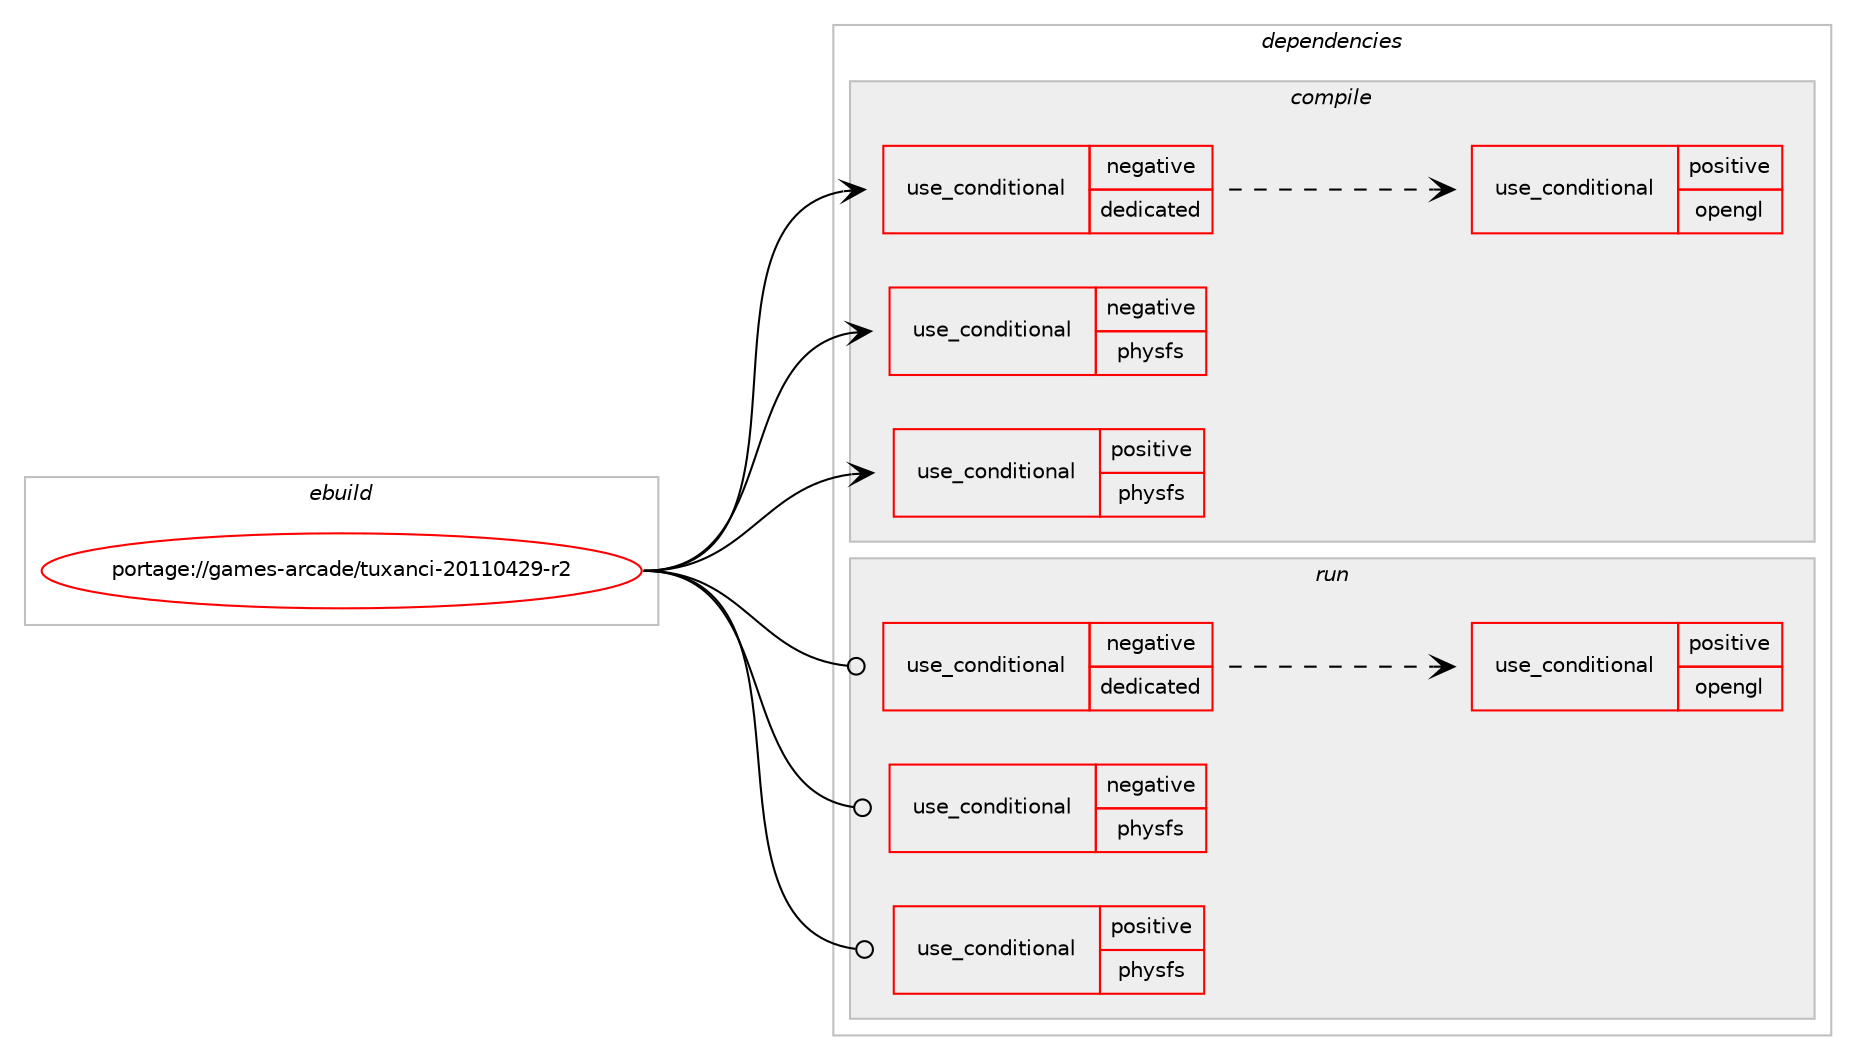 digraph prolog {

# *************
# Graph options
# *************

newrank=true;
concentrate=true;
compound=true;
graph [rankdir=LR,fontname=Helvetica,fontsize=10,ranksep=1.5];#, ranksep=2.5, nodesep=0.2];
edge  [arrowhead=vee];
node  [fontname=Helvetica,fontsize=10];

# **********
# The ebuild
# **********

subgraph cluster_leftcol {
color=gray;
rank=same;
label=<<i>ebuild</i>>;
id [label="portage://games-arcade/tuxanci-20110429-r2", color=red, width=4, href="../games-arcade/tuxanci-20110429-r2.svg"];
}

# ****************
# The dependencies
# ****************

subgraph cluster_midcol {
color=gray;
label=<<i>dependencies</i>>;
subgraph cluster_compile {
fillcolor="#eeeeee";
style=filled;
label=<<i>compile</i>>;
subgraph cond61491 {
dependency114344 [label=<<TABLE BORDER="0" CELLBORDER="1" CELLSPACING="0" CELLPADDING="4"><TR><TD ROWSPAN="3" CELLPADDING="10">use_conditional</TD></TR><TR><TD>negative</TD></TR><TR><TD>dedicated</TD></TR></TABLE>>, shape=none, color=red];
# *** BEGIN UNKNOWN DEPENDENCY TYPE (TODO) ***
# dependency114344 -> package_dependency(portage://games-arcade/tuxanci-20110429-r2,install,no,media-libs,fontconfig,none,[,,],[],[])
# *** END UNKNOWN DEPENDENCY TYPE (TODO) ***

# *** BEGIN UNKNOWN DEPENDENCY TYPE (TODO) ***
# dependency114344 -> package_dependency(portage://games-arcade/tuxanci-20110429-r2,install,no,media-libs,libsdl,none,[,,],[],[use(optenable(opengl),none),use(enable(sound),none),use(enable(video),none)])
# *** END UNKNOWN DEPENDENCY TYPE (TODO) ***

# *** BEGIN UNKNOWN DEPENDENCY TYPE (TODO) ***
# dependency114344 -> package_dependency(portage://games-arcade/tuxanci-20110429-r2,install,no,media-libs,sdl-image,none,[,,],[],[use(enable(png),none)])
# *** END UNKNOWN DEPENDENCY TYPE (TODO) ***

# *** BEGIN UNKNOWN DEPENDENCY TYPE (TODO) ***
# dependency114344 -> package_dependency(portage://games-arcade/tuxanci-20110429-r2,install,no,media-libs,sdl-mixer,none,[,,],[],[use(enable(vorbis),none)])
# *** END UNKNOWN DEPENDENCY TYPE (TODO) ***

# *** BEGIN UNKNOWN DEPENDENCY TYPE (TODO) ***
# dependency114344 -> package_dependency(portage://games-arcade/tuxanci-20110429-r2,install,no,media-libs,sdl-ttf,none,[,,],[],[])
# *** END UNKNOWN DEPENDENCY TYPE (TODO) ***

subgraph cond61492 {
dependency114345 [label=<<TABLE BORDER="0" CELLBORDER="1" CELLSPACING="0" CELLPADDING="4"><TR><TD ROWSPAN="3" CELLPADDING="10">use_conditional</TD></TR><TR><TD>positive</TD></TR><TR><TD>opengl</TD></TR></TABLE>>, shape=none, color=red];
# *** BEGIN UNKNOWN DEPENDENCY TYPE (TODO) ***
# dependency114345 -> package_dependency(portage://games-arcade/tuxanci-20110429-r2,install,no,virtual,opengl,none,[,,],[],[])
# *** END UNKNOWN DEPENDENCY TYPE (TODO) ***

}
dependency114344:e -> dependency114345:w [weight=20,style="dashed",arrowhead="vee"];
}
id:e -> dependency114344:w [weight=20,style="solid",arrowhead="vee"];
subgraph cond61493 {
dependency114346 [label=<<TABLE BORDER="0" CELLBORDER="1" CELLSPACING="0" CELLPADDING="4"><TR><TD ROWSPAN="3" CELLPADDING="10">use_conditional</TD></TR><TR><TD>negative</TD></TR><TR><TD>physfs</TD></TR></TABLE>>, shape=none, color=red];
# *** BEGIN UNKNOWN DEPENDENCY TYPE (TODO) ***
# dependency114346 -> package_dependency(portage://games-arcade/tuxanci-20110429-r2,install,no,dev-libs,libzip,none,[,,],any_same_slot,[])
# *** END UNKNOWN DEPENDENCY TYPE (TODO) ***

}
id:e -> dependency114346:w [weight=20,style="solid",arrowhead="vee"];
subgraph cond61494 {
dependency114347 [label=<<TABLE BORDER="0" CELLBORDER="1" CELLSPACING="0" CELLPADDING="4"><TR><TD ROWSPAN="3" CELLPADDING="10">use_conditional</TD></TR><TR><TD>positive</TD></TR><TR><TD>physfs</TD></TR></TABLE>>, shape=none, color=red];
# *** BEGIN UNKNOWN DEPENDENCY TYPE (TODO) ***
# dependency114347 -> package_dependency(portage://games-arcade/tuxanci-20110429-r2,install,no,dev-games,physfs,none,[,,],[],[use(enable(zip),none)])
# *** END UNKNOWN DEPENDENCY TYPE (TODO) ***

}
id:e -> dependency114347:w [weight=20,style="solid",arrowhead="vee"];
}
subgraph cluster_compileandrun {
fillcolor="#eeeeee";
style=filled;
label=<<i>compile and run</i>>;
}
subgraph cluster_run {
fillcolor="#eeeeee";
style=filled;
label=<<i>run</i>>;
subgraph cond61495 {
dependency114348 [label=<<TABLE BORDER="0" CELLBORDER="1" CELLSPACING="0" CELLPADDING="4"><TR><TD ROWSPAN="3" CELLPADDING="10">use_conditional</TD></TR><TR><TD>negative</TD></TR><TR><TD>dedicated</TD></TR></TABLE>>, shape=none, color=red];
# *** BEGIN UNKNOWN DEPENDENCY TYPE (TODO) ***
# dependency114348 -> package_dependency(portage://games-arcade/tuxanci-20110429-r2,run,no,media-libs,fontconfig,none,[,,],[],[])
# *** END UNKNOWN DEPENDENCY TYPE (TODO) ***

# *** BEGIN UNKNOWN DEPENDENCY TYPE (TODO) ***
# dependency114348 -> package_dependency(portage://games-arcade/tuxanci-20110429-r2,run,no,media-libs,libsdl,none,[,,],[],[use(optenable(opengl),none),use(enable(sound),none),use(enable(video),none)])
# *** END UNKNOWN DEPENDENCY TYPE (TODO) ***

# *** BEGIN UNKNOWN DEPENDENCY TYPE (TODO) ***
# dependency114348 -> package_dependency(portage://games-arcade/tuxanci-20110429-r2,run,no,media-libs,sdl-image,none,[,,],[],[use(enable(png),none)])
# *** END UNKNOWN DEPENDENCY TYPE (TODO) ***

# *** BEGIN UNKNOWN DEPENDENCY TYPE (TODO) ***
# dependency114348 -> package_dependency(portage://games-arcade/tuxanci-20110429-r2,run,no,media-libs,sdl-mixer,none,[,,],[],[use(enable(vorbis),none)])
# *** END UNKNOWN DEPENDENCY TYPE (TODO) ***

# *** BEGIN UNKNOWN DEPENDENCY TYPE (TODO) ***
# dependency114348 -> package_dependency(portage://games-arcade/tuxanci-20110429-r2,run,no,media-libs,sdl-ttf,none,[,,],[],[])
# *** END UNKNOWN DEPENDENCY TYPE (TODO) ***

subgraph cond61496 {
dependency114349 [label=<<TABLE BORDER="0" CELLBORDER="1" CELLSPACING="0" CELLPADDING="4"><TR><TD ROWSPAN="3" CELLPADDING="10">use_conditional</TD></TR><TR><TD>positive</TD></TR><TR><TD>opengl</TD></TR></TABLE>>, shape=none, color=red];
# *** BEGIN UNKNOWN DEPENDENCY TYPE (TODO) ***
# dependency114349 -> package_dependency(portage://games-arcade/tuxanci-20110429-r2,run,no,virtual,opengl,none,[,,],[],[])
# *** END UNKNOWN DEPENDENCY TYPE (TODO) ***

}
dependency114348:e -> dependency114349:w [weight=20,style="dashed",arrowhead="vee"];
}
id:e -> dependency114348:w [weight=20,style="solid",arrowhead="odot"];
subgraph cond61497 {
dependency114350 [label=<<TABLE BORDER="0" CELLBORDER="1" CELLSPACING="0" CELLPADDING="4"><TR><TD ROWSPAN="3" CELLPADDING="10">use_conditional</TD></TR><TR><TD>negative</TD></TR><TR><TD>physfs</TD></TR></TABLE>>, shape=none, color=red];
# *** BEGIN UNKNOWN DEPENDENCY TYPE (TODO) ***
# dependency114350 -> package_dependency(portage://games-arcade/tuxanci-20110429-r2,run,no,dev-libs,libzip,none,[,,],any_same_slot,[])
# *** END UNKNOWN DEPENDENCY TYPE (TODO) ***

}
id:e -> dependency114350:w [weight=20,style="solid",arrowhead="odot"];
subgraph cond61498 {
dependency114351 [label=<<TABLE BORDER="0" CELLBORDER="1" CELLSPACING="0" CELLPADDING="4"><TR><TD ROWSPAN="3" CELLPADDING="10">use_conditional</TD></TR><TR><TD>positive</TD></TR><TR><TD>physfs</TD></TR></TABLE>>, shape=none, color=red];
# *** BEGIN UNKNOWN DEPENDENCY TYPE (TODO) ***
# dependency114351 -> package_dependency(portage://games-arcade/tuxanci-20110429-r2,run,no,dev-games,physfs,none,[,,],[],[use(enable(zip),none)])
# *** END UNKNOWN DEPENDENCY TYPE (TODO) ***

}
id:e -> dependency114351:w [weight=20,style="solid",arrowhead="odot"];
}
}

# **************
# The candidates
# **************

subgraph cluster_choices {
rank=same;
color=gray;
label=<<i>candidates</i>>;

}

}
